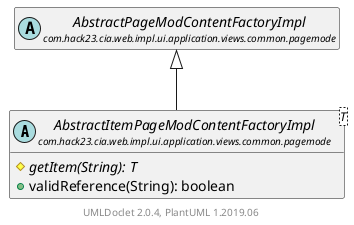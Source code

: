 @startuml
    set namespaceSeparator none
    hide empty fields
    hide empty methods

    abstract class "<size:14>AbstractItemPageModContentFactoryImpl\n<size:10>com.hack23.cia.web.impl.ui.application.views.common.pagemode" as com.hack23.cia.web.impl.ui.application.views.common.pagemode.AbstractItemPageModContentFactoryImpl<T> [[AbstractItemPageModContentFactoryImpl.html]] {
        {abstract} #getItem(String): T
        +validReference(String): boolean
    }

    abstract class "<size:14>AbstractPageModContentFactoryImpl\n<size:10>com.hack23.cia.web.impl.ui.application.views.common.pagemode" as com.hack23.cia.web.impl.ui.application.views.common.pagemode.AbstractPageModContentFactoryImpl [[AbstractPageModContentFactoryImpl.html]]

    com.hack23.cia.web.impl.ui.application.views.common.pagemode.AbstractPageModContentFactoryImpl <|-- com.hack23.cia.web.impl.ui.application.views.common.pagemode.AbstractItemPageModContentFactoryImpl

    center footer UMLDoclet 2.0.4, PlantUML 1.2019.06
@enduml
